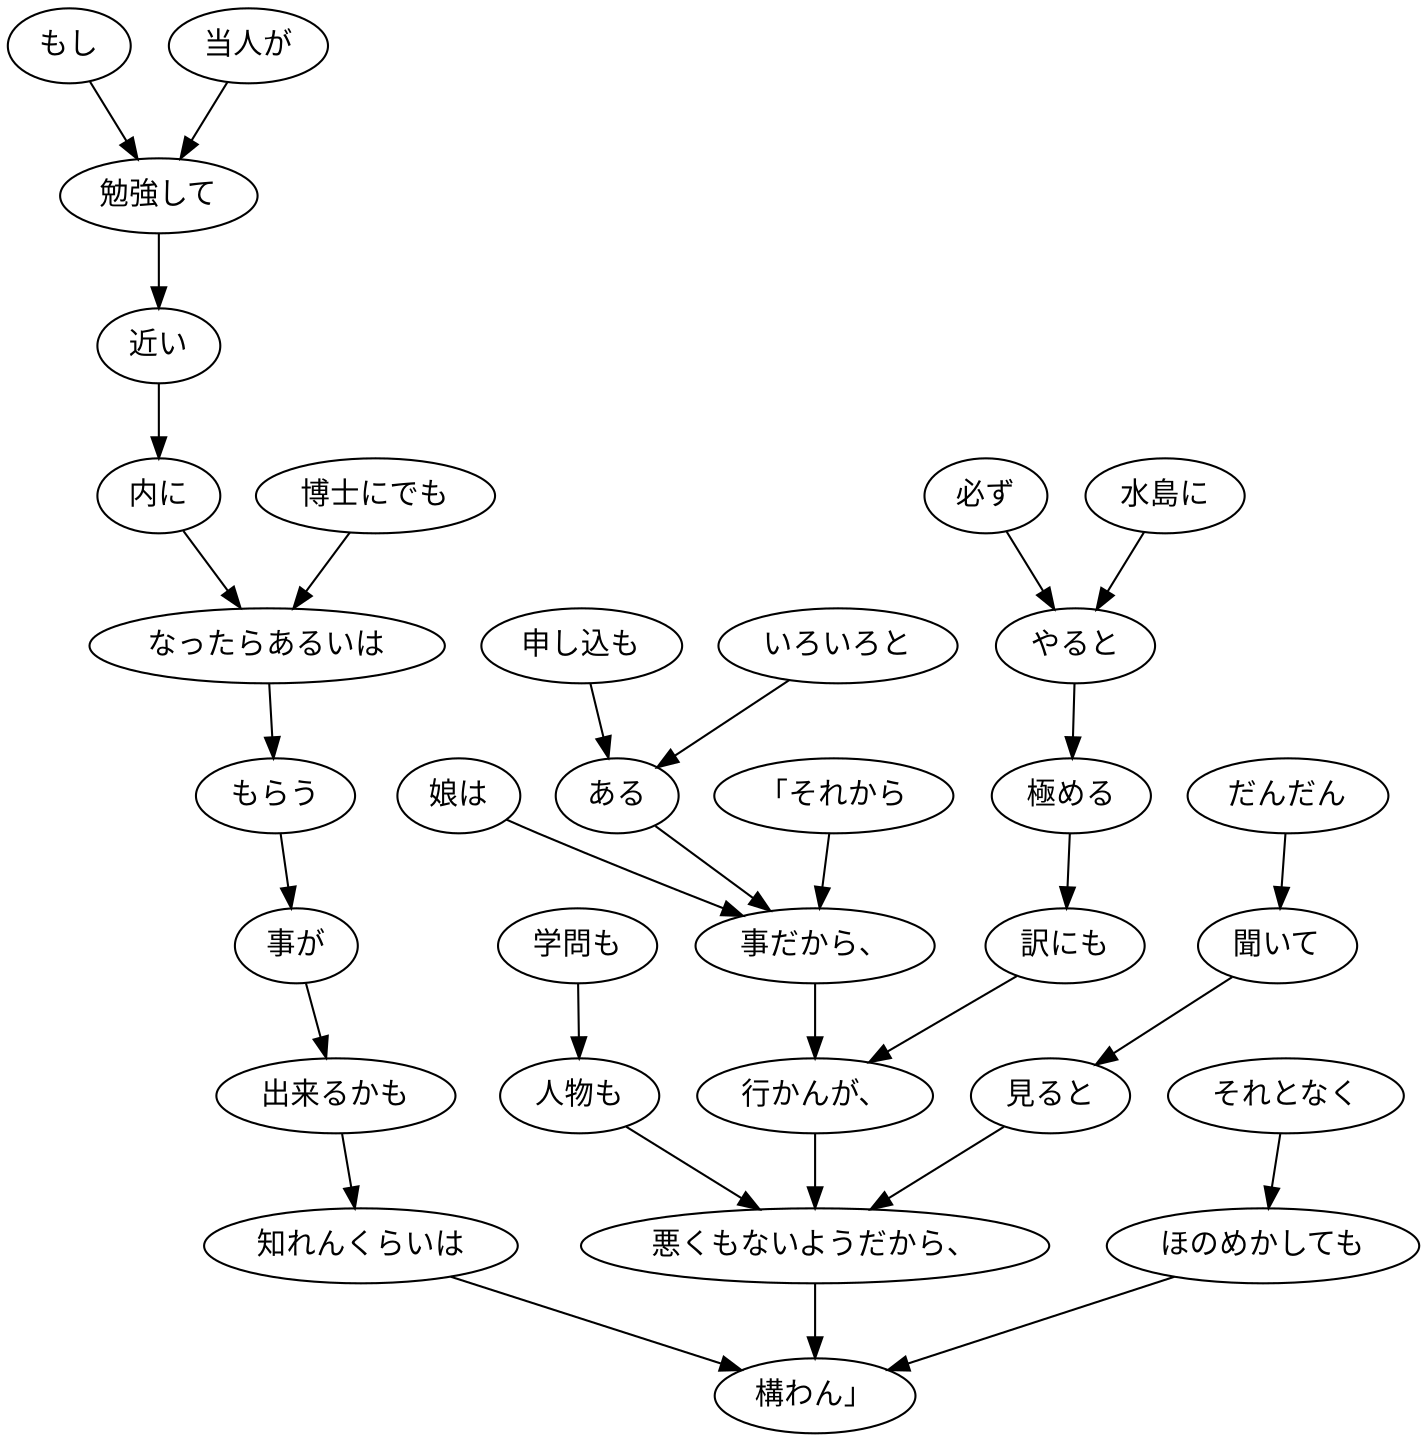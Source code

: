 digraph graph2164 {
	node0 [label="「それから"];
	node1 [label="娘は"];
	node2 [label="いろいろと"];
	node3 [label="申し込も"];
	node4 [label="ある"];
	node5 [label="事だから、"];
	node6 [label="必ず"];
	node7 [label="水島に"];
	node8 [label="やると"];
	node9 [label="極める"];
	node10 [label="訳にも"];
	node11 [label="行かんが、"];
	node12 [label="だんだん"];
	node13 [label="聞いて"];
	node14 [label="見ると"];
	node15 [label="学問も"];
	node16 [label="人物も"];
	node17 [label="悪くもないようだから、"];
	node18 [label="もし"];
	node19 [label="当人が"];
	node20 [label="勉強して"];
	node21 [label="近い"];
	node22 [label="内に"];
	node23 [label="博士にでも"];
	node24 [label="なったらあるいは"];
	node25 [label="もらう"];
	node26 [label="事が"];
	node27 [label="出来るかも"];
	node28 [label="知れんくらいは"];
	node29 [label="それとなく"];
	node30 [label="ほのめかしても"];
	node31 [label="構わん」"];
	node0 -> node5;
	node1 -> node5;
	node2 -> node4;
	node3 -> node4;
	node4 -> node5;
	node5 -> node11;
	node6 -> node8;
	node7 -> node8;
	node8 -> node9;
	node9 -> node10;
	node10 -> node11;
	node11 -> node17;
	node12 -> node13;
	node13 -> node14;
	node14 -> node17;
	node15 -> node16;
	node16 -> node17;
	node17 -> node31;
	node18 -> node20;
	node19 -> node20;
	node20 -> node21;
	node21 -> node22;
	node22 -> node24;
	node23 -> node24;
	node24 -> node25;
	node25 -> node26;
	node26 -> node27;
	node27 -> node28;
	node28 -> node31;
	node29 -> node30;
	node30 -> node31;
}
